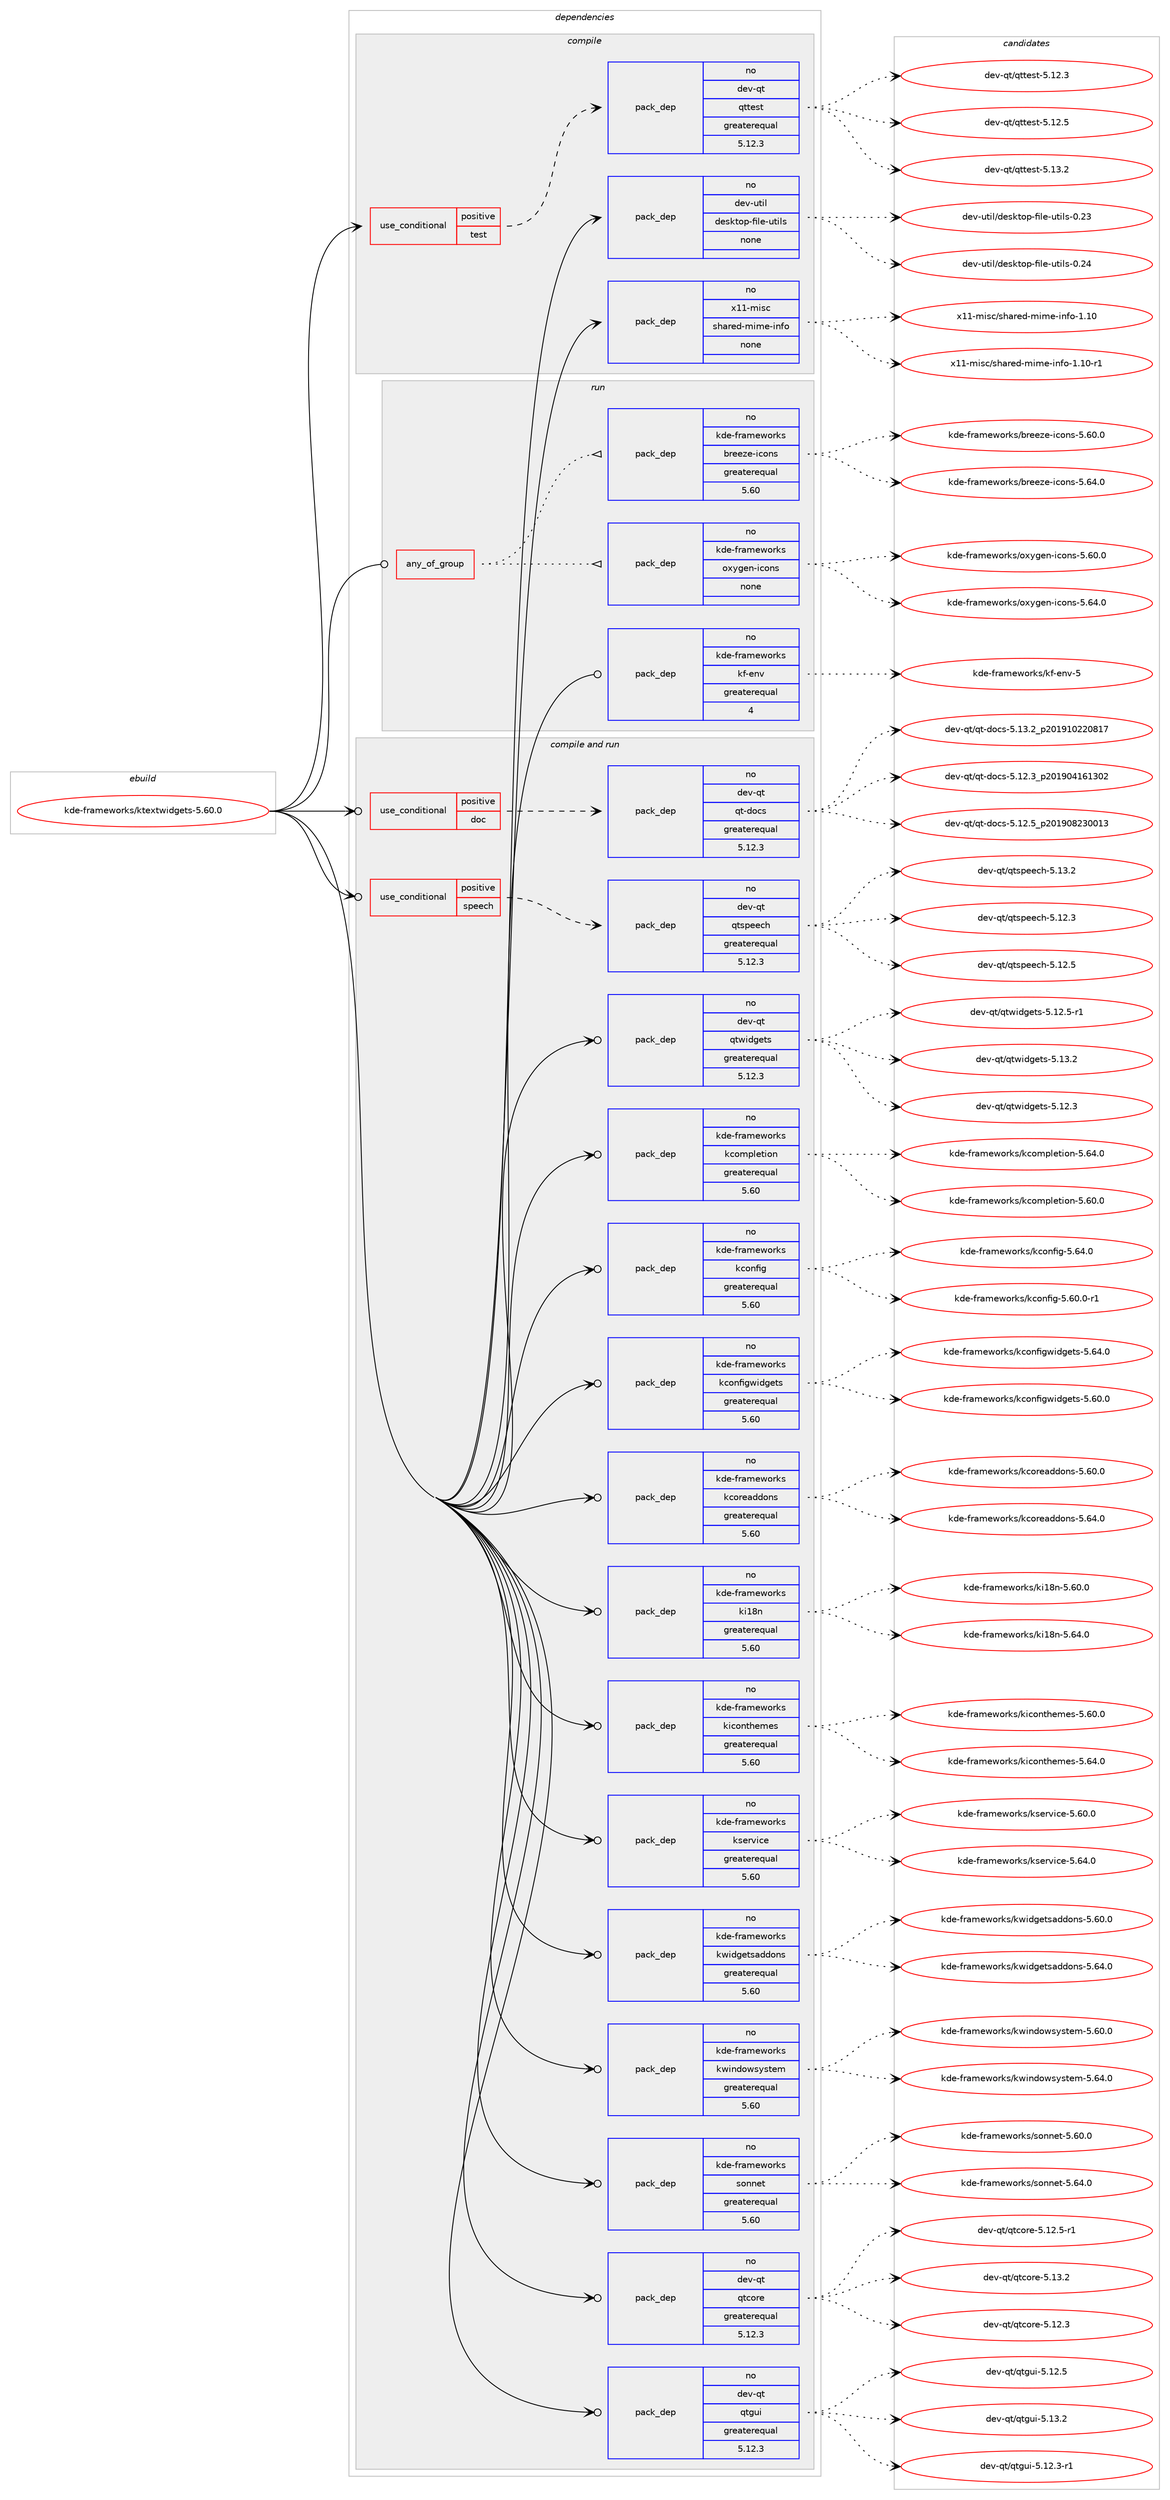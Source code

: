 digraph prolog {

# *************
# Graph options
# *************

newrank=true;
concentrate=true;
compound=true;
graph [rankdir=LR,fontname=Helvetica,fontsize=10,ranksep=1.5];#, ranksep=2.5, nodesep=0.2];
edge  [arrowhead=vee];
node  [fontname=Helvetica,fontsize=10];

# **********
# The ebuild
# **********

subgraph cluster_leftcol {
color=gray;
rank=same;
label=<<i>ebuild</i>>;
id [label="kde-frameworks/ktextwidgets-5.60.0", color=red, width=4, href="../kde-frameworks/ktextwidgets-5.60.0.svg"];
}

# ****************
# The dependencies
# ****************

subgraph cluster_midcol {
color=gray;
label=<<i>dependencies</i>>;
subgraph cluster_compile {
fillcolor="#eeeeee";
style=filled;
label=<<i>compile</i>>;
subgraph cond187329 {
dependency765501 [label=<<TABLE BORDER="0" CELLBORDER="1" CELLSPACING="0" CELLPADDING="4"><TR><TD ROWSPAN="3" CELLPADDING="10">use_conditional</TD></TR><TR><TD>positive</TD></TR><TR><TD>test</TD></TR></TABLE>>, shape=none, color=red];
subgraph pack565002 {
dependency765502 [label=<<TABLE BORDER="0" CELLBORDER="1" CELLSPACING="0" CELLPADDING="4" WIDTH="220"><TR><TD ROWSPAN="6" CELLPADDING="30">pack_dep</TD></TR><TR><TD WIDTH="110">no</TD></TR><TR><TD>dev-qt</TD></TR><TR><TD>qttest</TD></TR><TR><TD>greaterequal</TD></TR><TR><TD>5.12.3</TD></TR></TABLE>>, shape=none, color=blue];
}
dependency765501:e -> dependency765502:w [weight=20,style="dashed",arrowhead="vee"];
}
id:e -> dependency765501:w [weight=20,style="solid",arrowhead="vee"];
subgraph pack565003 {
dependency765503 [label=<<TABLE BORDER="0" CELLBORDER="1" CELLSPACING="0" CELLPADDING="4" WIDTH="220"><TR><TD ROWSPAN="6" CELLPADDING="30">pack_dep</TD></TR><TR><TD WIDTH="110">no</TD></TR><TR><TD>dev-util</TD></TR><TR><TD>desktop-file-utils</TD></TR><TR><TD>none</TD></TR><TR><TD></TD></TR></TABLE>>, shape=none, color=blue];
}
id:e -> dependency765503:w [weight=20,style="solid",arrowhead="vee"];
subgraph pack565004 {
dependency765504 [label=<<TABLE BORDER="0" CELLBORDER="1" CELLSPACING="0" CELLPADDING="4" WIDTH="220"><TR><TD ROWSPAN="6" CELLPADDING="30">pack_dep</TD></TR><TR><TD WIDTH="110">no</TD></TR><TR><TD>x11-misc</TD></TR><TR><TD>shared-mime-info</TD></TR><TR><TD>none</TD></TR><TR><TD></TD></TR></TABLE>>, shape=none, color=blue];
}
id:e -> dependency765504:w [weight=20,style="solid",arrowhead="vee"];
}
subgraph cluster_compileandrun {
fillcolor="#eeeeee";
style=filled;
label=<<i>compile and run</i>>;
subgraph cond187330 {
dependency765505 [label=<<TABLE BORDER="0" CELLBORDER="1" CELLSPACING="0" CELLPADDING="4"><TR><TD ROWSPAN="3" CELLPADDING="10">use_conditional</TD></TR><TR><TD>positive</TD></TR><TR><TD>doc</TD></TR></TABLE>>, shape=none, color=red];
subgraph pack565005 {
dependency765506 [label=<<TABLE BORDER="0" CELLBORDER="1" CELLSPACING="0" CELLPADDING="4" WIDTH="220"><TR><TD ROWSPAN="6" CELLPADDING="30">pack_dep</TD></TR><TR><TD WIDTH="110">no</TD></TR><TR><TD>dev-qt</TD></TR><TR><TD>qt-docs</TD></TR><TR><TD>greaterequal</TD></TR><TR><TD>5.12.3</TD></TR></TABLE>>, shape=none, color=blue];
}
dependency765505:e -> dependency765506:w [weight=20,style="dashed",arrowhead="vee"];
}
id:e -> dependency765505:w [weight=20,style="solid",arrowhead="odotvee"];
subgraph cond187331 {
dependency765507 [label=<<TABLE BORDER="0" CELLBORDER="1" CELLSPACING="0" CELLPADDING="4"><TR><TD ROWSPAN="3" CELLPADDING="10">use_conditional</TD></TR><TR><TD>positive</TD></TR><TR><TD>speech</TD></TR></TABLE>>, shape=none, color=red];
subgraph pack565006 {
dependency765508 [label=<<TABLE BORDER="0" CELLBORDER="1" CELLSPACING="0" CELLPADDING="4" WIDTH="220"><TR><TD ROWSPAN="6" CELLPADDING="30">pack_dep</TD></TR><TR><TD WIDTH="110">no</TD></TR><TR><TD>dev-qt</TD></TR><TR><TD>qtspeech</TD></TR><TR><TD>greaterequal</TD></TR><TR><TD>5.12.3</TD></TR></TABLE>>, shape=none, color=blue];
}
dependency765507:e -> dependency765508:w [weight=20,style="dashed",arrowhead="vee"];
}
id:e -> dependency765507:w [weight=20,style="solid",arrowhead="odotvee"];
subgraph pack565007 {
dependency765509 [label=<<TABLE BORDER="0" CELLBORDER="1" CELLSPACING="0" CELLPADDING="4" WIDTH="220"><TR><TD ROWSPAN="6" CELLPADDING="30">pack_dep</TD></TR><TR><TD WIDTH="110">no</TD></TR><TR><TD>dev-qt</TD></TR><TR><TD>qtcore</TD></TR><TR><TD>greaterequal</TD></TR><TR><TD>5.12.3</TD></TR></TABLE>>, shape=none, color=blue];
}
id:e -> dependency765509:w [weight=20,style="solid",arrowhead="odotvee"];
subgraph pack565008 {
dependency765510 [label=<<TABLE BORDER="0" CELLBORDER="1" CELLSPACING="0" CELLPADDING="4" WIDTH="220"><TR><TD ROWSPAN="6" CELLPADDING="30">pack_dep</TD></TR><TR><TD WIDTH="110">no</TD></TR><TR><TD>dev-qt</TD></TR><TR><TD>qtgui</TD></TR><TR><TD>greaterequal</TD></TR><TR><TD>5.12.3</TD></TR></TABLE>>, shape=none, color=blue];
}
id:e -> dependency765510:w [weight=20,style="solid",arrowhead="odotvee"];
subgraph pack565009 {
dependency765511 [label=<<TABLE BORDER="0" CELLBORDER="1" CELLSPACING="0" CELLPADDING="4" WIDTH="220"><TR><TD ROWSPAN="6" CELLPADDING="30">pack_dep</TD></TR><TR><TD WIDTH="110">no</TD></TR><TR><TD>dev-qt</TD></TR><TR><TD>qtwidgets</TD></TR><TR><TD>greaterequal</TD></TR><TR><TD>5.12.3</TD></TR></TABLE>>, shape=none, color=blue];
}
id:e -> dependency765511:w [weight=20,style="solid",arrowhead="odotvee"];
subgraph pack565010 {
dependency765512 [label=<<TABLE BORDER="0" CELLBORDER="1" CELLSPACING="0" CELLPADDING="4" WIDTH="220"><TR><TD ROWSPAN="6" CELLPADDING="30">pack_dep</TD></TR><TR><TD WIDTH="110">no</TD></TR><TR><TD>kde-frameworks</TD></TR><TR><TD>kcompletion</TD></TR><TR><TD>greaterequal</TD></TR><TR><TD>5.60</TD></TR></TABLE>>, shape=none, color=blue];
}
id:e -> dependency765512:w [weight=20,style="solid",arrowhead="odotvee"];
subgraph pack565011 {
dependency765513 [label=<<TABLE BORDER="0" CELLBORDER="1" CELLSPACING="0" CELLPADDING="4" WIDTH="220"><TR><TD ROWSPAN="6" CELLPADDING="30">pack_dep</TD></TR><TR><TD WIDTH="110">no</TD></TR><TR><TD>kde-frameworks</TD></TR><TR><TD>kconfig</TD></TR><TR><TD>greaterequal</TD></TR><TR><TD>5.60</TD></TR></TABLE>>, shape=none, color=blue];
}
id:e -> dependency765513:w [weight=20,style="solid",arrowhead="odotvee"];
subgraph pack565012 {
dependency765514 [label=<<TABLE BORDER="0" CELLBORDER="1" CELLSPACING="0" CELLPADDING="4" WIDTH="220"><TR><TD ROWSPAN="6" CELLPADDING="30">pack_dep</TD></TR><TR><TD WIDTH="110">no</TD></TR><TR><TD>kde-frameworks</TD></TR><TR><TD>kconfigwidgets</TD></TR><TR><TD>greaterequal</TD></TR><TR><TD>5.60</TD></TR></TABLE>>, shape=none, color=blue];
}
id:e -> dependency765514:w [weight=20,style="solid",arrowhead="odotvee"];
subgraph pack565013 {
dependency765515 [label=<<TABLE BORDER="0" CELLBORDER="1" CELLSPACING="0" CELLPADDING="4" WIDTH="220"><TR><TD ROWSPAN="6" CELLPADDING="30">pack_dep</TD></TR><TR><TD WIDTH="110">no</TD></TR><TR><TD>kde-frameworks</TD></TR><TR><TD>kcoreaddons</TD></TR><TR><TD>greaterequal</TD></TR><TR><TD>5.60</TD></TR></TABLE>>, shape=none, color=blue];
}
id:e -> dependency765515:w [weight=20,style="solid",arrowhead="odotvee"];
subgraph pack565014 {
dependency765516 [label=<<TABLE BORDER="0" CELLBORDER="1" CELLSPACING="0" CELLPADDING="4" WIDTH="220"><TR><TD ROWSPAN="6" CELLPADDING="30">pack_dep</TD></TR><TR><TD WIDTH="110">no</TD></TR><TR><TD>kde-frameworks</TD></TR><TR><TD>ki18n</TD></TR><TR><TD>greaterequal</TD></TR><TR><TD>5.60</TD></TR></TABLE>>, shape=none, color=blue];
}
id:e -> dependency765516:w [weight=20,style="solid",arrowhead="odotvee"];
subgraph pack565015 {
dependency765517 [label=<<TABLE BORDER="0" CELLBORDER="1" CELLSPACING="0" CELLPADDING="4" WIDTH="220"><TR><TD ROWSPAN="6" CELLPADDING="30">pack_dep</TD></TR><TR><TD WIDTH="110">no</TD></TR><TR><TD>kde-frameworks</TD></TR><TR><TD>kiconthemes</TD></TR><TR><TD>greaterequal</TD></TR><TR><TD>5.60</TD></TR></TABLE>>, shape=none, color=blue];
}
id:e -> dependency765517:w [weight=20,style="solid",arrowhead="odotvee"];
subgraph pack565016 {
dependency765518 [label=<<TABLE BORDER="0" CELLBORDER="1" CELLSPACING="0" CELLPADDING="4" WIDTH="220"><TR><TD ROWSPAN="6" CELLPADDING="30">pack_dep</TD></TR><TR><TD WIDTH="110">no</TD></TR><TR><TD>kde-frameworks</TD></TR><TR><TD>kservice</TD></TR><TR><TD>greaterequal</TD></TR><TR><TD>5.60</TD></TR></TABLE>>, shape=none, color=blue];
}
id:e -> dependency765518:w [weight=20,style="solid",arrowhead="odotvee"];
subgraph pack565017 {
dependency765519 [label=<<TABLE BORDER="0" CELLBORDER="1" CELLSPACING="0" CELLPADDING="4" WIDTH="220"><TR><TD ROWSPAN="6" CELLPADDING="30">pack_dep</TD></TR><TR><TD WIDTH="110">no</TD></TR><TR><TD>kde-frameworks</TD></TR><TR><TD>kwidgetsaddons</TD></TR><TR><TD>greaterequal</TD></TR><TR><TD>5.60</TD></TR></TABLE>>, shape=none, color=blue];
}
id:e -> dependency765519:w [weight=20,style="solid",arrowhead="odotvee"];
subgraph pack565018 {
dependency765520 [label=<<TABLE BORDER="0" CELLBORDER="1" CELLSPACING="0" CELLPADDING="4" WIDTH="220"><TR><TD ROWSPAN="6" CELLPADDING="30">pack_dep</TD></TR><TR><TD WIDTH="110">no</TD></TR><TR><TD>kde-frameworks</TD></TR><TR><TD>kwindowsystem</TD></TR><TR><TD>greaterequal</TD></TR><TR><TD>5.60</TD></TR></TABLE>>, shape=none, color=blue];
}
id:e -> dependency765520:w [weight=20,style="solid",arrowhead="odotvee"];
subgraph pack565019 {
dependency765521 [label=<<TABLE BORDER="0" CELLBORDER="1" CELLSPACING="0" CELLPADDING="4" WIDTH="220"><TR><TD ROWSPAN="6" CELLPADDING="30">pack_dep</TD></TR><TR><TD WIDTH="110">no</TD></TR><TR><TD>kde-frameworks</TD></TR><TR><TD>sonnet</TD></TR><TR><TD>greaterequal</TD></TR><TR><TD>5.60</TD></TR></TABLE>>, shape=none, color=blue];
}
id:e -> dependency765521:w [weight=20,style="solid",arrowhead="odotvee"];
}
subgraph cluster_run {
fillcolor="#eeeeee";
style=filled;
label=<<i>run</i>>;
subgraph any12764 {
dependency765522 [label=<<TABLE BORDER="0" CELLBORDER="1" CELLSPACING="0" CELLPADDING="4"><TR><TD CELLPADDING="10">any_of_group</TD></TR></TABLE>>, shape=none, color=red];subgraph pack565020 {
dependency765523 [label=<<TABLE BORDER="0" CELLBORDER="1" CELLSPACING="0" CELLPADDING="4" WIDTH="220"><TR><TD ROWSPAN="6" CELLPADDING="30">pack_dep</TD></TR><TR><TD WIDTH="110">no</TD></TR><TR><TD>kde-frameworks</TD></TR><TR><TD>breeze-icons</TD></TR><TR><TD>greaterequal</TD></TR><TR><TD>5.60</TD></TR></TABLE>>, shape=none, color=blue];
}
dependency765522:e -> dependency765523:w [weight=20,style="dotted",arrowhead="oinv"];
subgraph pack565021 {
dependency765524 [label=<<TABLE BORDER="0" CELLBORDER="1" CELLSPACING="0" CELLPADDING="4" WIDTH="220"><TR><TD ROWSPAN="6" CELLPADDING="30">pack_dep</TD></TR><TR><TD WIDTH="110">no</TD></TR><TR><TD>kde-frameworks</TD></TR><TR><TD>oxygen-icons</TD></TR><TR><TD>none</TD></TR><TR><TD></TD></TR></TABLE>>, shape=none, color=blue];
}
dependency765522:e -> dependency765524:w [weight=20,style="dotted",arrowhead="oinv"];
}
id:e -> dependency765522:w [weight=20,style="solid",arrowhead="odot"];
subgraph pack565022 {
dependency765525 [label=<<TABLE BORDER="0" CELLBORDER="1" CELLSPACING="0" CELLPADDING="4" WIDTH="220"><TR><TD ROWSPAN="6" CELLPADDING="30">pack_dep</TD></TR><TR><TD WIDTH="110">no</TD></TR><TR><TD>kde-frameworks</TD></TR><TR><TD>kf-env</TD></TR><TR><TD>greaterequal</TD></TR><TR><TD>4</TD></TR></TABLE>>, shape=none, color=blue];
}
id:e -> dependency765525:w [weight=20,style="solid",arrowhead="odot"];
}
}

# **************
# The candidates
# **************

subgraph cluster_choices {
rank=same;
color=gray;
label=<<i>candidates</i>>;

subgraph choice565002 {
color=black;
nodesep=1;
choice100101118451131164711311611610111511645534649504651 [label="dev-qt/qttest-5.12.3", color=red, width=4,href="../dev-qt/qttest-5.12.3.svg"];
choice100101118451131164711311611610111511645534649504653 [label="dev-qt/qttest-5.12.5", color=red, width=4,href="../dev-qt/qttest-5.12.5.svg"];
choice100101118451131164711311611610111511645534649514650 [label="dev-qt/qttest-5.13.2", color=red, width=4,href="../dev-qt/qttest-5.13.2.svg"];
dependency765502:e -> choice100101118451131164711311611610111511645534649504651:w [style=dotted,weight="100"];
dependency765502:e -> choice100101118451131164711311611610111511645534649504653:w [style=dotted,weight="100"];
dependency765502:e -> choice100101118451131164711311611610111511645534649514650:w [style=dotted,weight="100"];
}
subgraph choice565003 {
color=black;
nodesep=1;
choice100101118451171161051084710010111510711611111245102105108101451171161051081154548465051 [label="dev-util/desktop-file-utils-0.23", color=red, width=4,href="../dev-util/desktop-file-utils-0.23.svg"];
choice100101118451171161051084710010111510711611111245102105108101451171161051081154548465052 [label="dev-util/desktop-file-utils-0.24", color=red, width=4,href="../dev-util/desktop-file-utils-0.24.svg"];
dependency765503:e -> choice100101118451171161051084710010111510711611111245102105108101451171161051081154548465051:w [style=dotted,weight="100"];
dependency765503:e -> choice100101118451171161051084710010111510711611111245102105108101451171161051081154548465052:w [style=dotted,weight="100"];
}
subgraph choice565004 {
color=black;
nodesep=1;
choice12049494510910511599471151049711410110045109105109101451051101021114549464948 [label="x11-misc/shared-mime-info-1.10", color=red, width=4,href="../x11-misc/shared-mime-info-1.10.svg"];
choice120494945109105115994711510497114101100451091051091014510511010211145494649484511449 [label="x11-misc/shared-mime-info-1.10-r1", color=red, width=4,href="../x11-misc/shared-mime-info-1.10-r1.svg"];
dependency765504:e -> choice12049494510910511599471151049711410110045109105109101451051101021114549464948:w [style=dotted,weight="100"];
dependency765504:e -> choice120494945109105115994711510497114101100451091051091014510511010211145494649484511449:w [style=dotted,weight="100"];
}
subgraph choice565005 {
color=black;
nodesep=1;
choice100101118451131164711311645100111991154553464950465195112504849574852495449514850 [label="dev-qt/qt-docs-5.12.3_p201904161302", color=red, width=4,href="../dev-qt/qt-docs-5.12.3_p201904161302.svg"];
choice100101118451131164711311645100111991154553464950465395112504849574856505148484951 [label="dev-qt/qt-docs-5.12.5_p201908230013", color=red, width=4,href="../dev-qt/qt-docs-5.12.5_p201908230013.svg"];
choice100101118451131164711311645100111991154553464951465095112504849574948505048564955 [label="dev-qt/qt-docs-5.13.2_p201910220817", color=red, width=4,href="../dev-qt/qt-docs-5.13.2_p201910220817.svg"];
dependency765506:e -> choice100101118451131164711311645100111991154553464950465195112504849574852495449514850:w [style=dotted,weight="100"];
dependency765506:e -> choice100101118451131164711311645100111991154553464950465395112504849574856505148484951:w [style=dotted,weight="100"];
dependency765506:e -> choice100101118451131164711311645100111991154553464951465095112504849574948505048564955:w [style=dotted,weight="100"];
}
subgraph choice565006 {
color=black;
nodesep=1;
choice10010111845113116471131161151121011019910445534649504651 [label="dev-qt/qtspeech-5.12.3", color=red, width=4,href="../dev-qt/qtspeech-5.12.3.svg"];
choice10010111845113116471131161151121011019910445534649504653 [label="dev-qt/qtspeech-5.12.5", color=red, width=4,href="../dev-qt/qtspeech-5.12.5.svg"];
choice10010111845113116471131161151121011019910445534649514650 [label="dev-qt/qtspeech-5.13.2", color=red, width=4,href="../dev-qt/qtspeech-5.13.2.svg"];
dependency765508:e -> choice10010111845113116471131161151121011019910445534649504651:w [style=dotted,weight="100"];
dependency765508:e -> choice10010111845113116471131161151121011019910445534649504653:w [style=dotted,weight="100"];
dependency765508:e -> choice10010111845113116471131161151121011019910445534649514650:w [style=dotted,weight="100"];
}
subgraph choice565007 {
color=black;
nodesep=1;
choice10010111845113116471131169911111410145534649504651 [label="dev-qt/qtcore-5.12.3", color=red, width=4,href="../dev-qt/qtcore-5.12.3.svg"];
choice100101118451131164711311699111114101455346495046534511449 [label="dev-qt/qtcore-5.12.5-r1", color=red, width=4,href="../dev-qt/qtcore-5.12.5-r1.svg"];
choice10010111845113116471131169911111410145534649514650 [label="dev-qt/qtcore-5.13.2", color=red, width=4,href="../dev-qt/qtcore-5.13.2.svg"];
dependency765509:e -> choice10010111845113116471131169911111410145534649504651:w [style=dotted,weight="100"];
dependency765509:e -> choice100101118451131164711311699111114101455346495046534511449:w [style=dotted,weight="100"];
dependency765509:e -> choice10010111845113116471131169911111410145534649514650:w [style=dotted,weight="100"];
}
subgraph choice565008 {
color=black;
nodesep=1;
choice1001011184511311647113116103117105455346495046514511449 [label="dev-qt/qtgui-5.12.3-r1", color=red, width=4,href="../dev-qt/qtgui-5.12.3-r1.svg"];
choice100101118451131164711311610311710545534649504653 [label="dev-qt/qtgui-5.12.5", color=red, width=4,href="../dev-qt/qtgui-5.12.5.svg"];
choice100101118451131164711311610311710545534649514650 [label="dev-qt/qtgui-5.13.2", color=red, width=4,href="../dev-qt/qtgui-5.13.2.svg"];
dependency765510:e -> choice1001011184511311647113116103117105455346495046514511449:w [style=dotted,weight="100"];
dependency765510:e -> choice100101118451131164711311610311710545534649504653:w [style=dotted,weight="100"];
dependency765510:e -> choice100101118451131164711311610311710545534649514650:w [style=dotted,weight="100"];
}
subgraph choice565009 {
color=black;
nodesep=1;
choice100101118451131164711311611910510010310111611545534649504651 [label="dev-qt/qtwidgets-5.12.3", color=red, width=4,href="../dev-qt/qtwidgets-5.12.3.svg"];
choice1001011184511311647113116119105100103101116115455346495046534511449 [label="dev-qt/qtwidgets-5.12.5-r1", color=red, width=4,href="../dev-qt/qtwidgets-5.12.5-r1.svg"];
choice100101118451131164711311611910510010310111611545534649514650 [label="dev-qt/qtwidgets-5.13.2", color=red, width=4,href="../dev-qt/qtwidgets-5.13.2.svg"];
dependency765511:e -> choice100101118451131164711311611910510010310111611545534649504651:w [style=dotted,weight="100"];
dependency765511:e -> choice1001011184511311647113116119105100103101116115455346495046534511449:w [style=dotted,weight="100"];
dependency765511:e -> choice100101118451131164711311611910510010310111611545534649514650:w [style=dotted,weight="100"];
}
subgraph choice565010 {
color=black;
nodesep=1;
choice1071001014510211497109101119111114107115471079911110911210810111610511111045534654484648 [label="kde-frameworks/kcompletion-5.60.0", color=red, width=4,href="../kde-frameworks/kcompletion-5.60.0.svg"];
choice1071001014510211497109101119111114107115471079911110911210810111610511111045534654524648 [label="kde-frameworks/kcompletion-5.64.0", color=red, width=4,href="../kde-frameworks/kcompletion-5.64.0.svg"];
dependency765512:e -> choice1071001014510211497109101119111114107115471079911110911210810111610511111045534654484648:w [style=dotted,weight="100"];
dependency765512:e -> choice1071001014510211497109101119111114107115471079911110911210810111610511111045534654524648:w [style=dotted,weight="100"];
}
subgraph choice565011 {
color=black;
nodesep=1;
choice10710010145102114971091011191111141071154710799111110102105103455346544846484511449 [label="kde-frameworks/kconfig-5.60.0-r1", color=red, width=4,href="../kde-frameworks/kconfig-5.60.0-r1.svg"];
choice1071001014510211497109101119111114107115471079911111010210510345534654524648 [label="kde-frameworks/kconfig-5.64.0", color=red, width=4,href="../kde-frameworks/kconfig-5.64.0.svg"];
dependency765513:e -> choice10710010145102114971091011191111141071154710799111110102105103455346544846484511449:w [style=dotted,weight="100"];
dependency765513:e -> choice1071001014510211497109101119111114107115471079911111010210510345534654524648:w [style=dotted,weight="100"];
}
subgraph choice565012 {
color=black;
nodesep=1;
choice1071001014510211497109101119111114107115471079911111010210510311910510010310111611545534654484648 [label="kde-frameworks/kconfigwidgets-5.60.0", color=red, width=4,href="../kde-frameworks/kconfigwidgets-5.60.0.svg"];
choice1071001014510211497109101119111114107115471079911111010210510311910510010310111611545534654524648 [label="kde-frameworks/kconfigwidgets-5.64.0", color=red, width=4,href="../kde-frameworks/kconfigwidgets-5.64.0.svg"];
dependency765514:e -> choice1071001014510211497109101119111114107115471079911111010210510311910510010310111611545534654484648:w [style=dotted,weight="100"];
dependency765514:e -> choice1071001014510211497109101119111114107115471079911111010210510311910510010310111611545534654524648:w [style=dotted,weight="100"];
}
subgraph choice565013 {
color=black;
nodesep=1;
choice107100101451021149710910111911111410711547107991111141019710010011111011545534654484648 [label="kde-frameworks/kcoreaddons-5.60.0", color=red, width=4,href="../kde-frameworks/kcoreaddons-5.60.0.svg"];
choice107100101451021149710910111911111410711547107991111141019710010011111011545534654524648 [label="kde-frameworks/kcoreaddons-5.64.0", color=red, width=4,href="../kde-frameworks/kcoreaddons-5.64.0.svg"];
dependency765515:e -> choice107100101451021149710910111911111410711547107991111141019710010011111011545534654484648:w [style=dotted,weight="100"];
dependency765515:e -> choice107100101451021149710910111911111410711547107991111141019710010011111011545534654524648:w [style=dotted,weight="100"];
}
subgraph choice565014 {
color=black;
nodesep=1;
choice107100101451021149710910111911111410711547107105495611045534654484648 [label="kde-frameworks/ki18n-5.60.0", color=red, width=4,href="../kde-frameworks/ki18n-5.60.0.svg"];
choice107100101451021149710910111911111410711547107105495611045534654524648 [label="kde-frameworks/ki18n-5.64.0", color=red, width=4,href="../kde-frameworks/ki18n-5.64.0.svg"];
dependency765516:e -> choice107100101451021149710910111911111410711547107105495611045534654484648:w [style=dotted,weight="100"];
dependency765516:e -> choice107100101451021149710910111911111410711547107105495611045534654524648:w [style=dotted,weight="100"];
}
subgraph choice565015 {
color=black;
nodesep=1;
choice1071001014510211497109101119111114107115471071059911111011610410110910111545534654484648 [label="kde-frameworks/kiconthemes-5.60.0", color=red, width=4,href="../kde-frameworks/kiconthemes-5.60.0.svg"];
choice1071001014510211497109101119111114107115471071059911111011610410110910111545534654524648 [label="kde-frameworks/kiconthemes-5.64.0", color=red, width=4,href="../kde-frameworks/kiconthemes-5.64.0.svg"];
dependency765517:e -> choice1071001014510211497109101119111114107115471071059911111011610410110910111545534654484648:w [style=dotted,weight="100"];
dependency765517:e -> choice1071001014510211497109101119111114107115471071059911111011610410110910111545534654524648:w [style=dotted,weight="100"];
}
subgraph choice565016 {
color=black;
nodesep=1;
choice1071001014510211497109101119111114107115471071151011141181059910145534654484648 [label="kde-frameworks/kservice-5.60.0", color=red, width=4,href="../kde-frameworks/kservice-5.60.0.svg"];
choice1071001014510211497109101119111114107115471071151011141181059910145534654524648 [label="kde-frameworks/kservice-5.64.0", color=red, width=4,href="../kde-frameworks/kservice-5.64.0.svg"];
dependency765518:e -> choice1071001014510211497109101119111114107115471071151011141181059910145534654484648:w [style=dotted,weight="100"];
dependency765518:e -> choice1071001014510211497109101119111114107115471071151011141181059910145534654524648:w [style=dotted,weight="100"];
}
subgraph choice565017 {
color=black;
nodesep=1;
choice1071001014510211497109101119111114107115471071191051001031011161159710010011111011545534654484648 [label="kde-frameworks/kwidgetsaddons-5.60.0", color=red, width=4,href="../kde-frameworks/kwidgetsaddons-5.60.0.svg"];
choice1071001014510211497109101119111114107115471071191051001031011161159710010011111011545534654524648 [label="kde-frameworks/kwidgetsaddons-5.64.0", color=red, width=4,href="../kde-frameworks/kwidgetsaddons-5.64.0.svg"];
dependency765519:e -> choice1071001014510211497109101119111114107115471071191051001031011161159710010011111011545534654484648:w [style=dotted,weight="100"];
dependency765519:e -> choice1071001014510211497109101119111114107115471071191051001031011161159710010011111011545534654524648:w [style=dotted,weight="100"];
}
subgraph choice565018 {
color=black;
nodesep=1;
choice10710010145102114971091011191111141071154710711910511010011111911512111511610110945534654484648 [label="kde-frameworks/kwindowsystem-5.60.0", color=red, width=4,href="../kde-frameworks/kwindowsystem-5.60.0.svg"];
choice10710010145102114971091011191111141071154710711910511010011111911512111511610110945534654524648 [label="kde-frameworks/kwindowsystem-5.64.0", color=red, width=4,href="../kde-frameworks/kwindowsystem-5.64.0.svg"];
dependency765520:e -> choice10710010145102114971091011191111141071154710711910511010011111911512111511610110945534654484648:w [style=dotted,weight="100"];
dependency765520:e -> choice10710010145102114971091011191111141071154710711910511010011111911512111511610110945534654524648:w [style=dotted,weight="100"];
}
subgraph choice565019 {
color=black;
nodesep=1;
choice10710010145102114971091011191111141071154711511111011010111645534654484648 [label="kde-frameworks/sonnet-5.60.0", color=red, width=4,href="../kde-frameworks/sonnet-5.60.0.svg"];
choice10710010145102114971091011191111141071154711511111011010111645534654524648 [label="kde-frameworks/sonnet-5.64.0", color=red, width=4,href="../kde-frameworks/sonnet-5.64.0.svg"];
dependency765521:e -> choice10710010145102114971091011191111141071154711511111011010111645534654484648:w [style=dotted,weight="100"];
dependency765521:e -> choice10710010145102114971091011191111141071154711511111011010111645534654524648:w [style=dotted,weight="100"];
}
subgraph choice565020 {
color=black;
nodesep=1;
choice10710010145102114971091011191111141071154798114101101122101451059911111011545534654484648 [label="kde-frameworks/breeze-icons-5.60.0", color=red, width=4,href="../kde-frameworks/breeze-icons-5.60.0.svg"];
choice10710010145102114971091011191111141071154798114101101122101451059911111011545534654524648 [label="kde-frameworks/breeze-icons-5.64.0", color=red, width=4,href="../kde-frameworks/breeze-icons-5.64.0.svg"];
dependency765523:e -> choice10710010145102114971091011191111141071154798114101101122101451059911111011545534654484648:w [style=dotted,weight="100"];
dependency765523:e -> choice10710010145102114971091011191111141071154798114101101122101451059911111011545534654524648:w [style=dotted,weight="100"];
}
subgraph choice565021 {
color=black;
nodesep=1;
choice107100101451021149710910111911111410711547111120121103101110451059911111011545534654484648 [label="kde-frameworks/oxygen-icons-5.60.0", color=red, width=4,href="../kde-frameworks/oxygen-icons-5.60.0.svg"];
choice107100101451021149710910111911111410711547111120121103101110451059911111011545534654524648 [label="kde-frameworks/oxygen-icons-5.64.0", color=red, width=4,href="../kde-frameworks/oxygen-icons-5.64.0.svg"];
dependency765524:e -> choice107100101451021149710910111911111410711547111120121103101110451059911111011545534654484648:w [style=dotted,weight="100"];
dependency765524:e -> choice107100101451021149710910111911111410711547111120121103101110451059911111011545534654524648:w [style=dotted,weight="100"];
}
subgraph choice565022 {
color=black;
nodesep=1;
choice107100101451021149710910111911111410711547107102451011101184553 [label="kde-frameworks/kf-env-5", color=red, width=4,href="../kde-frameworks/kf-env-5.svg"];
dependency765525:e -> choice107100101451021149710910111911111410711547107102451011101184553:w [style=dotted,weight="100"];
}
}

}
